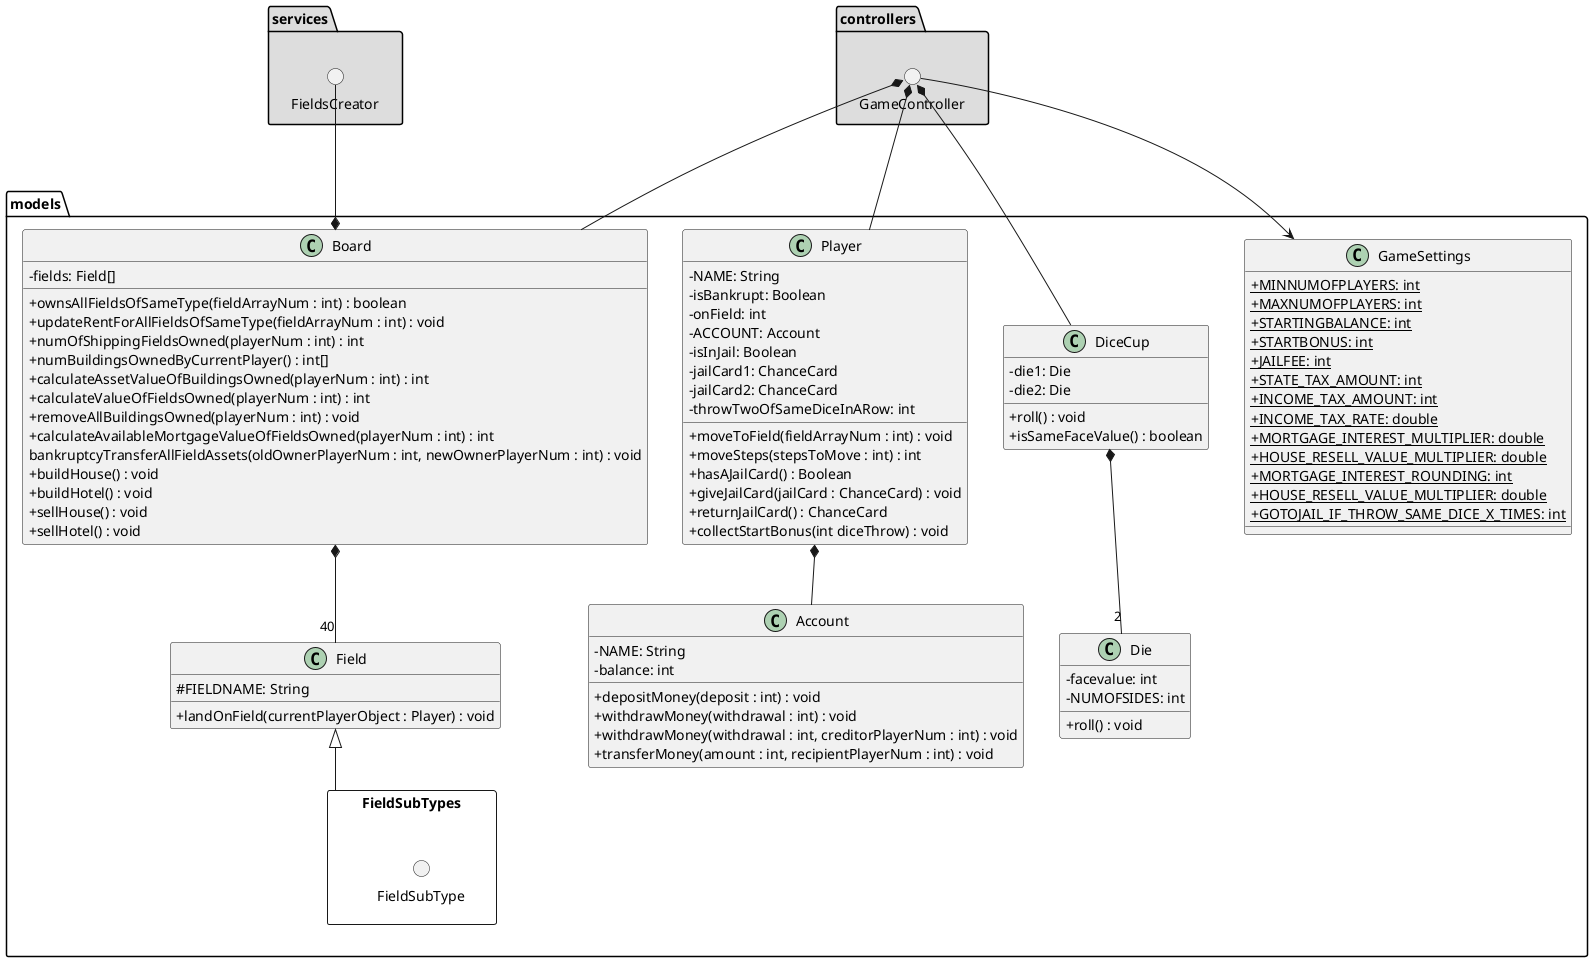 @startuml
'https://plantuml.com/class-diagram
skinparam classAttributeIconSize 0
'skinparam ParticipantPadding 30


package  services #DDDDDD {
() FieldsCreator
}

package  controllers #DDDDDD {
() GameController
}

package models {

class GameSettings {
    {static}+MINNUMOFPLAYERS: int
    {static}+MAXNUMOFPLAYERS: int
    {static}+STARTINGBALANCE: int
    {static}+STARTBONUS: int
    {static}+JAILFEE: int
    {static}+STATE_TAX_AMOUNT: int
    {static}+INCOME_TAX_AMOUNT: int
    {static}+INCOME_TAX_RATE: double
    {static}+MORTGAGE_INTEREST_MULTIPLIER: double
    {static}+HOUSE_RESELL_VALUE_MULTIPLIER: double
    {static}+MORTGAGE_INTEREST_ROUNDING: int
    {static}+HOUSE_RESELL_VALUE_MULTIPLIER: double
    {static}+GOTOJAIL_IF_THROW_SAME_DICE_X_TIMES: int

}

class Board {
    -fields: Field[]

    +ownsAllFieldsOfSameType(fieldArrayNum : int) : boolean
    +updateRentForAllFieldsOfSameType(fieldArrayNum : int) : void
    +numOfShippingFieldsOwned(playerNum : int) : int
    +numBuildingsOwnedByCurrentPlayer() : int[]
    +calculateAssetValueOfBuildingsOwned(playerNum : int) : int
    +calculateValueOfFieldsOwned(playerNum : int) : int
    +removeAllBuildingsOwned(playerNum : int) : void
    +calculateAvailableMortgageValueOfFieldsOwned(playerNum : int) : int
    bankruptcyTransferAllFieldAssets(oldOwnerPlayerNum : int, newOwnerPlayerNum : int) : void
    +buildHouse() : void
    +buildHotel() : void
    +sellHouse() : void
    +sellHotel() : void
}

class Player {
    -NAME: String
    -isBankrupt: Boolean
    -onField: int
    -ACCOUNT: Account
    -isInJail: Boolean
    -jailCard1: ChanceCard
    -jailCard2: ChanceCard
    -throwTwoOfSameDiceInARow: int

    +moveToField(fieldArrayNum : int) : void
    +moveSteps(stepsToMove : int) : int
    +hasAJailCard() : Boolean
    +giveJailCard(jailCard : ChanceCard) : void
    +returnJailCard() : ChanceCard
    +collectStartBonus(int diceThrow) : void
}


class Field {
    #FIELDNAME: String

    +landOnField(currentPlayerObject : Player) : void
}

class Account {
    -NAME: String
    -balance: int

    +depositMoney(deposit : int) : void
    +withdrawMoney(withdrawal : int) : void
    +withdrawMoney(withdrawal : int, creditorPlayerNum : int) : void
    +transferMoney(amount : int, recipientPlayerNum : int) : void
}

class DiceCup {
    -die1: Die
    -die2: Die

    +roll() : void
    +isSameFaceValue() : boolean
}

class Die {
    -facevalue: int
    -NUMOFSIDES: int

    +roll() : void
}

package FieldSubTypes <<Rectangle>> {

() FieldSubType

}

}


FieldsCreator ---* Board
Board *-- "40" Field
GameController *-- Board
GameController *--- DiceCup
GameController *-- Player
Player *-- Account
GameController --> GameSettings
Field <|-- FieldSubTypes
DiceCup *-- "2" Die


@enduml